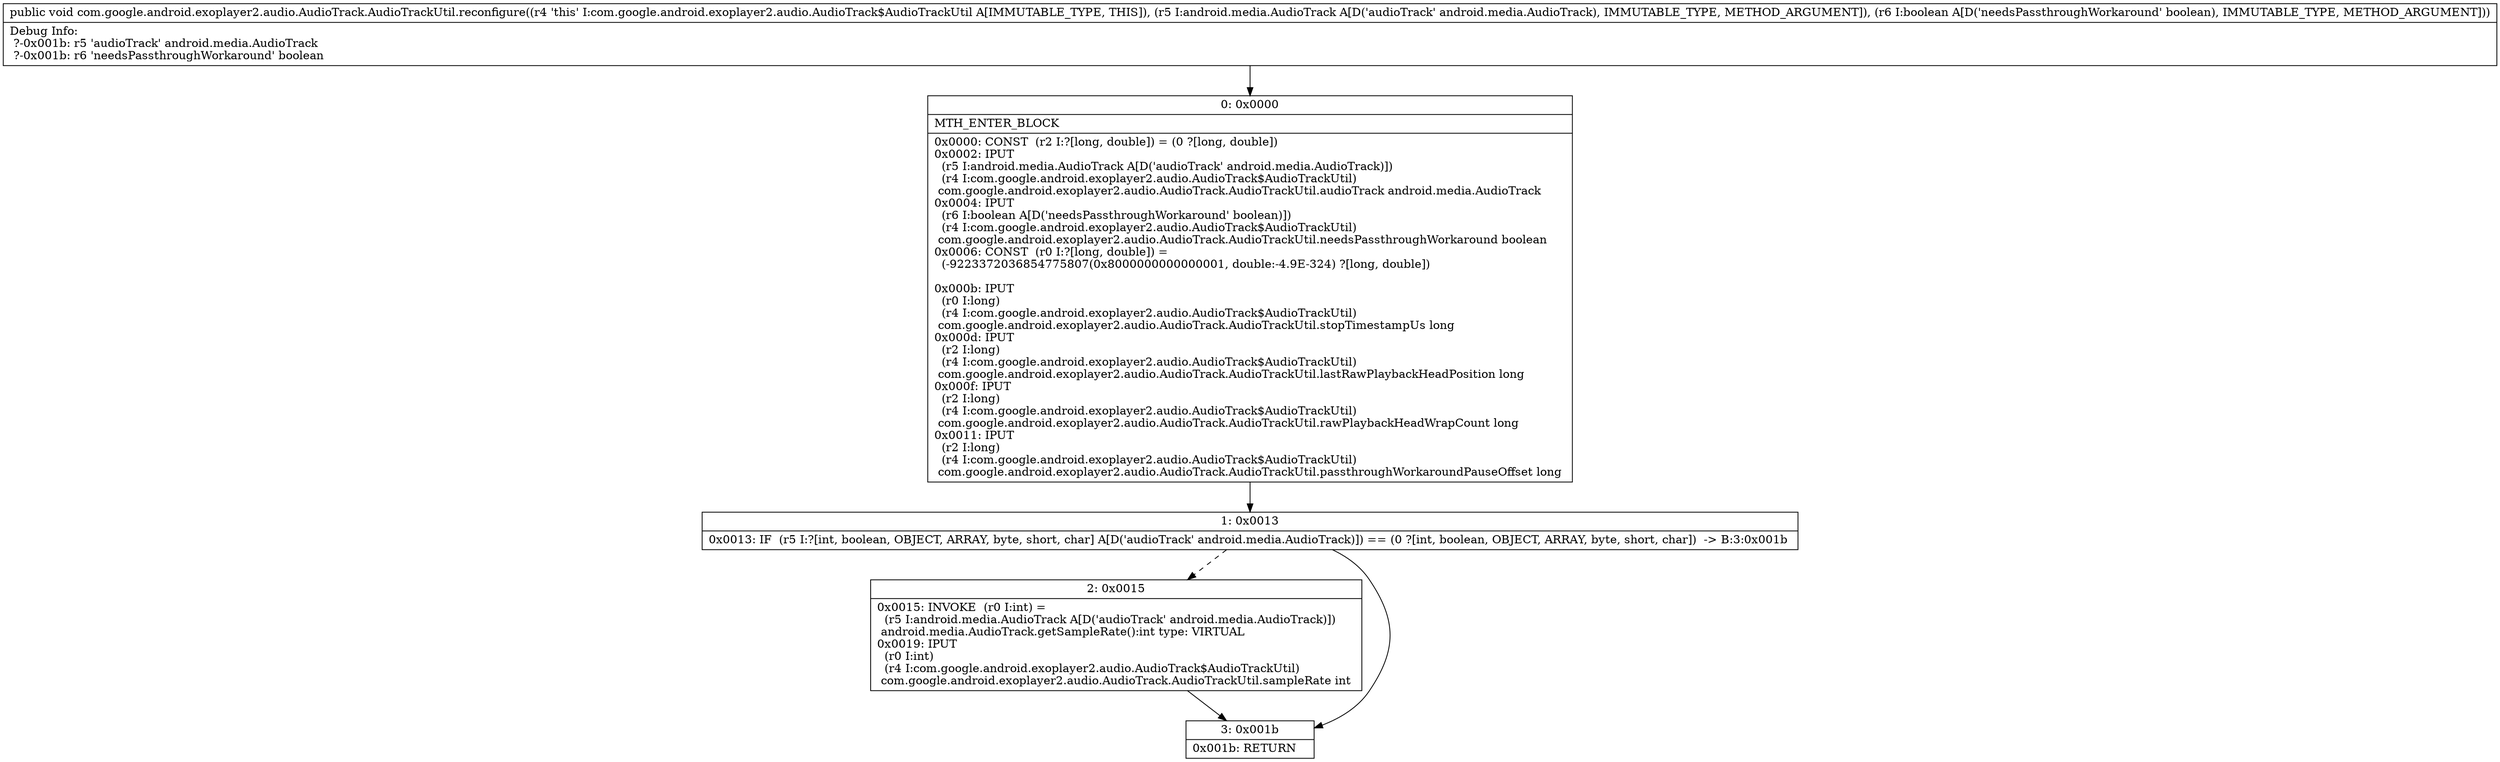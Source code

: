 digraph "CFG forcom.google.android.exoplayer2.audio.AudioTrack.AudioTrackUtil.reconfigure(Landroid\/media\/AudioTrack;Z)V" {
Node_0 [shape=record,label="{0\:\ 0x0000|MTH_ENTER_BLOCK\l|0x0000: CONST  (r2 I:?[long, double]) = (0 ?[long, double]) \l0x0002: IPUT  \l  (r5 I:android.media.AudioTrack A[D('audioTrack' android.media.AudioTrack)])\l  (r4 I:com.google.android.exoplayer2.audio.AudioTrack$AudioTrackUtil)\l com.google.android.exoplayer2.audio.AudioTrack.AudioTrackUtil.audioTrack android.media.AudioTrack \l0x0004: IPUT  \l  (r6 I:boolean A[D('needsPassthroughWorkaround' boolean)])\l  (r4 I:com.google.android.exoplayer2.audio.AudioTrack$AudioTrackUtil)\l com.google.android.exoplayer2.audio.AudioTrack.AudioTrackUtil.needsPassthroughWorkaround boolean \l0x0006: CONST  (r0 I:?[long, double]) = \l  (\-9223372036854775807(0x8000000000000001, double:\-4.9E\-324) ?[long, double])\l \l0x000b: IPUT  \l  (r0 I:long)\l  (r4 I:com.google.android.exoplayer2.audio.AudioTrack$AudioTrackUtil)\l com.google.android.exoplayer2.audio.AudioTrack.AudioTrackUtil.stopTimestampUs long \l0x000d: IPUT  \l  (r2 I:long)\l  (r4 I:com.google.android.exoplayer2.audio.AudioTrack$AudioTrackUtil)\l com.google.android.exoplayer2.audio.AudioTrack.AudioTrackUtil.lastRawPlaybackHeadPosition long \l0x000f: IPUT  \l  (r2 I:long)\l  (r4 I:com.google.android.exoplayer2.audio.AudioTrack$AudioTrackUtil)\l com.google.android.exoplayer2.audio.AudioTrack.AudioTrackUtil.rawPlaybackHeadWrapCount long \l0x0011: IPUT  \l  (r2 I:long)\l  (r4 I:com.google.android.exoplayer2.audio.AudioTrack$AudioTrackUtil)\l com.google.android.exoplayer2.audio.AudioTrack.AudioTrackUtil.passthroughWorkaroundPauseOffset long \l}"];
Node_1 [shape=record,label="{1\:\ 0x0013|0x0013: IF  (r5 I:?[int, boolean, OBJECT, ARRAY, byte, short, char] A[D('audioTrack' android.media.AudioTrack)]) == (0 ?[int, boolean, OBJECT, ARRAY, byte, short, char])  \-\> B:3:0x001b \l}"];
Node_2 [shape=record,label="{2\:\ 0x0015|0x0015: INVOKE  (r0 I:int) = \l  (r5 I:android.media.AudioTrack A[D('audioTrack' android.media.AudioTrack)])\l android.media.AudioTrack.getSampleRate():int type: VIRTUAL \l0x0019: IPUT  \l  (r0 I:int)\l  (r4 I:com.google.android.exoplayer2.audio.AudioTrack$AudioTrackUtil)\l com.google.android.exoplayer2.audio.AudioTrack.AudioTrackUtil.sampleRate int \l}"];
Node_3 [shape=record,label="{3\:\ 0x001b|0x001b: RETURN   \l}"];
MethodNode[shape=record,label="{public void com.google.android.exoplayer2.audio.AudioTrack.AudioTrackUtil.reconfigure((r4 'this' I:com.google.android.exoplayer2.audio.AudioTrack$AudioTrackUtil A[IMMUTABLE_TYPE, THIS]), (r5 I:android.media.AudioTrack A[D('audioTrack' android.media.AudioTrack), IMMUTABLE_TYPE, METHOD_ARGUMENT]), (r6 I:boolean A[D('needsPassthroughWorkaround' boolean), IMMUTABLE_TYPE, METHOD_ARGUMENT]))  | Debug Info:\l  ?\-0x001b: r5 'audioTrack' android.media.AudioTrack\l  ?\-0x001b: r6 'needsPassthroughWorkaround' boolean\l}"];
MethodNode -> Node_0;
Node_0 -> Node_1;
Node_1 -> Node_2[style=dashed];
Node_1 -> Node_3;
Node_2 -> Node_3;
}

